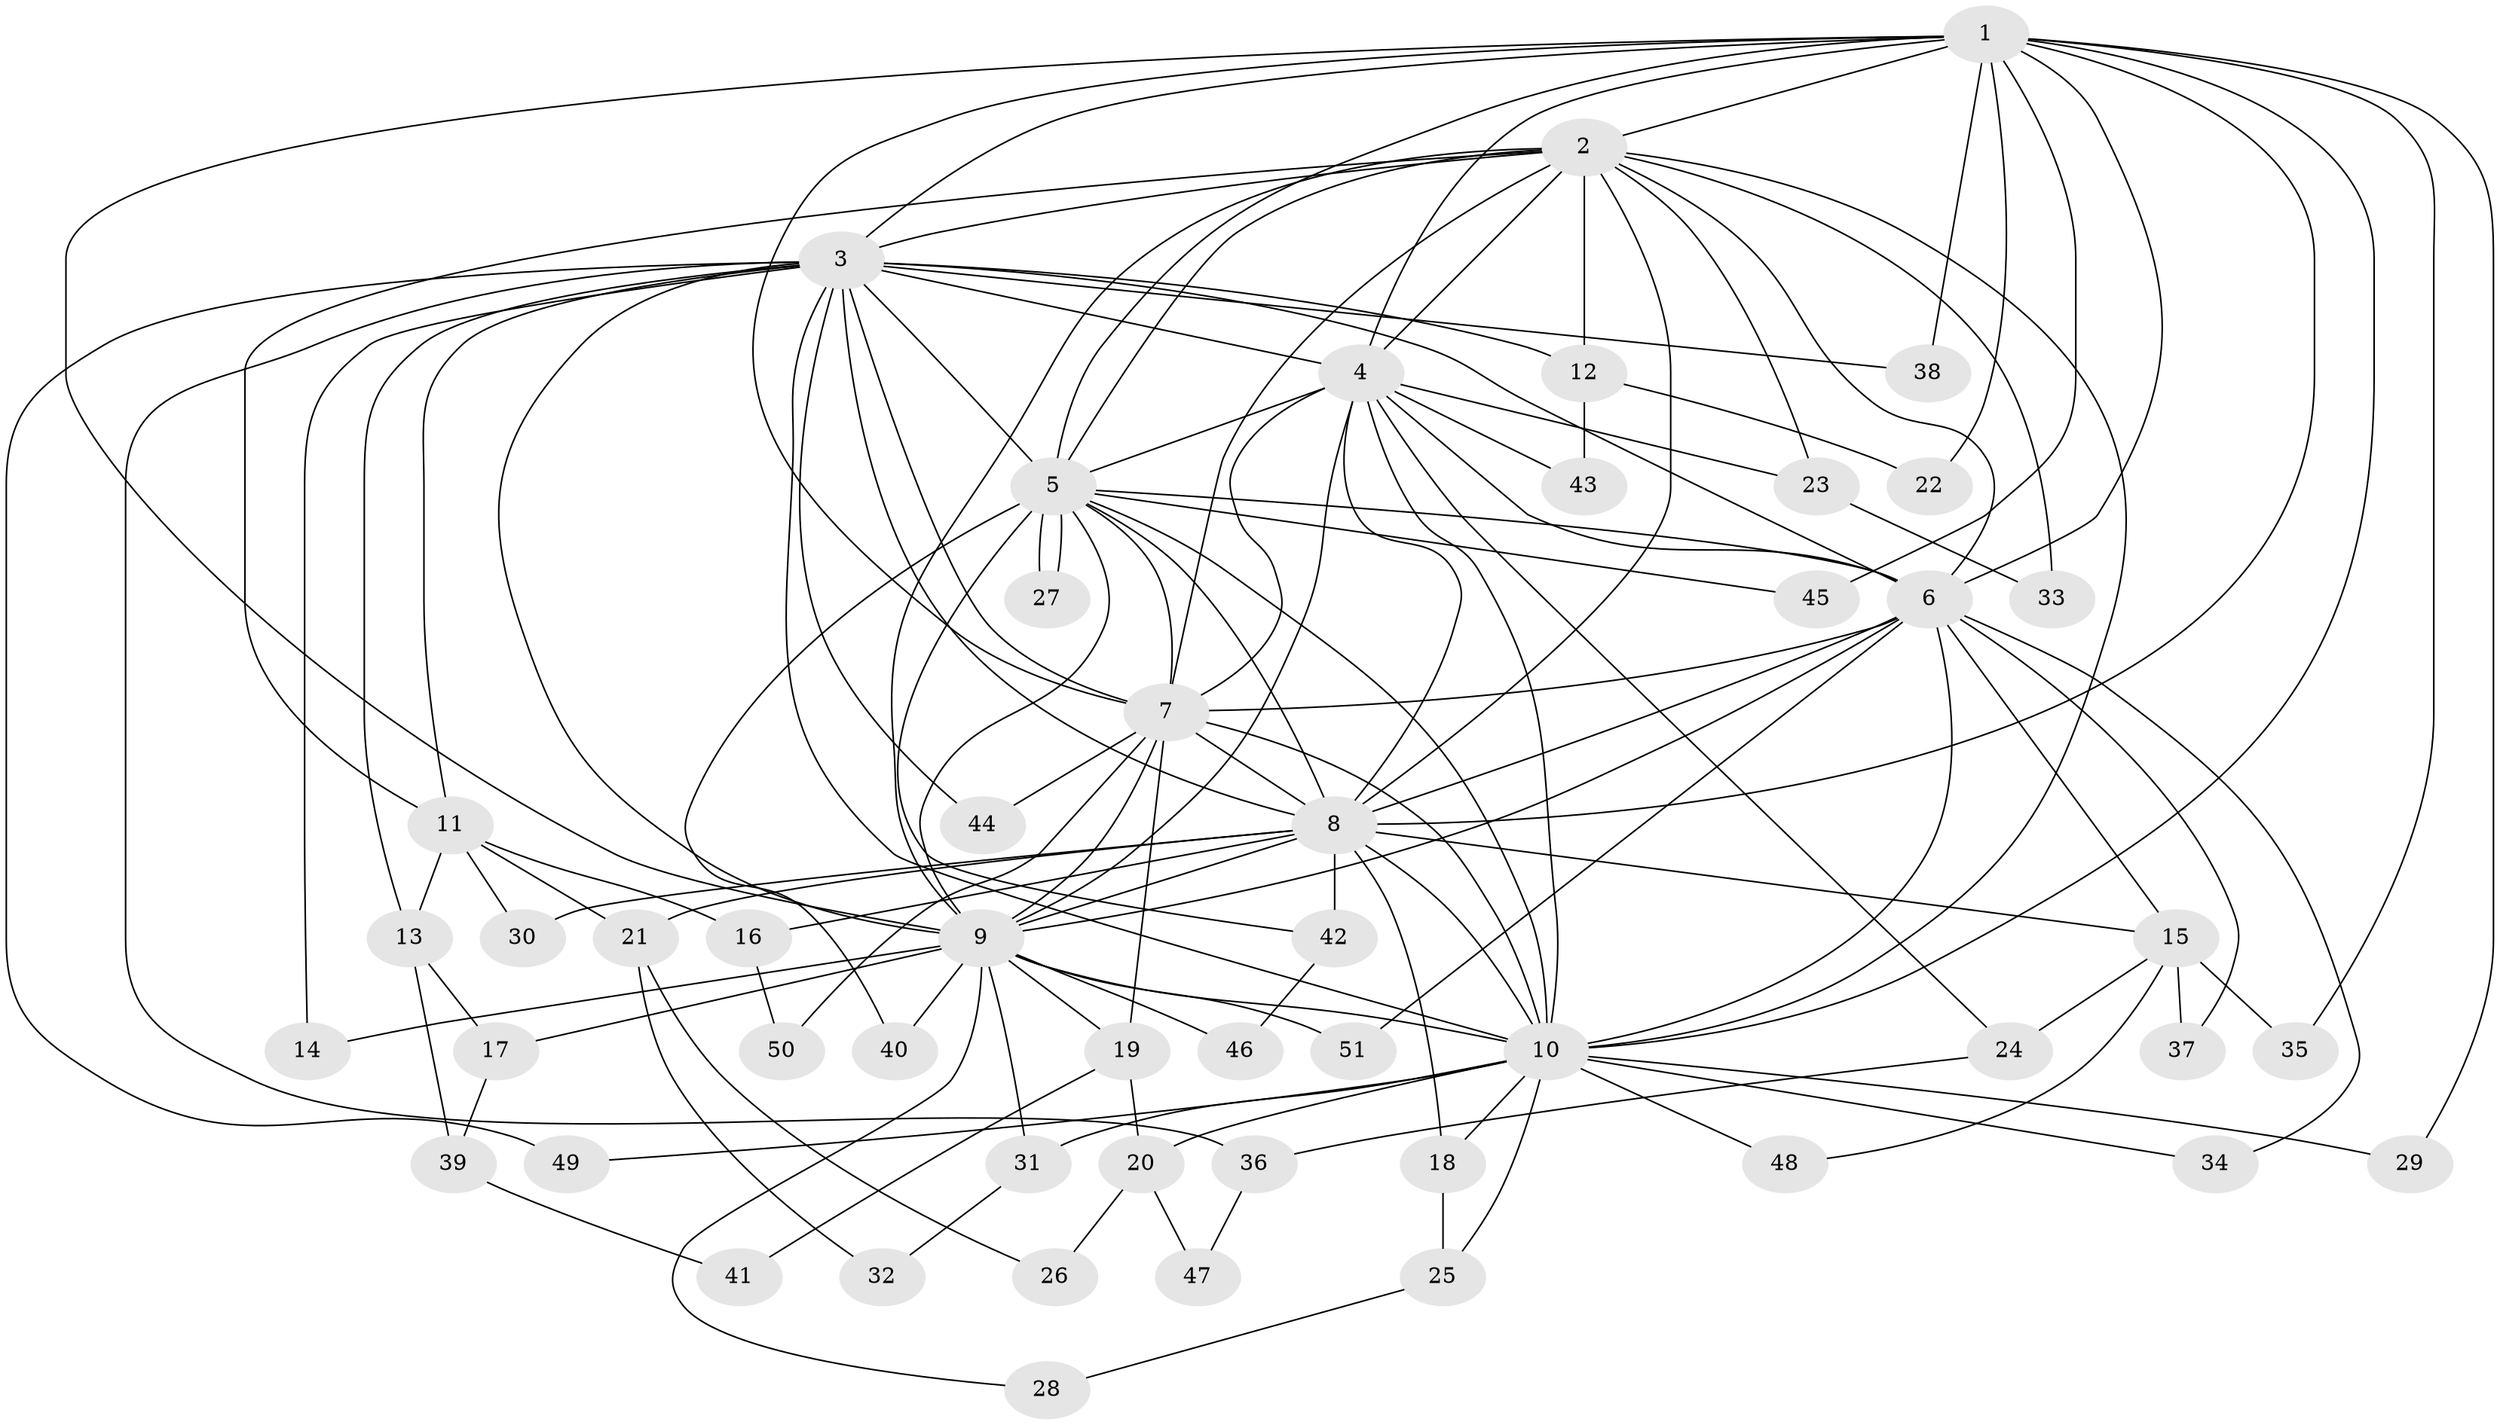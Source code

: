 // coarse degree distribution, {6: 0.14285714285714285, 4: 0.14285714285714285, 3: 0.14285714285714285, 5: 0.09523809523809523, 10: 0.09523809523809523, 1: 0.09523809523809523, 2: 0.19047619047619047, 14: 0.047619047619047616, 9: 0.047619047619047616}
// Generated by graph-tools (version 1.1) at 2025/36/03/04/25 23:36:31]
// undirected, 51 vertices, 127 edges
graph export_dot {
  node [color=gray90,style=filled];
  1;
  2;
  3;
  4;
  5;
  6;
  7;
  8;
  9;
  10;
  11;
  12;
  13;
  14;
  15;
  16;
  17;
  18;
  19;
  20;
  21;
  22;
  23;
  24;
  25;
  26;
  27;
  28;
  29;
  30;
  31;
  32;
  33;
  34;
  35;
  36;
  37;
  38;
  39;
  40;
  41;
  42;
  43;
  44;
  45;
  46;
  47;
  48;
  49;
  50;
  51;
  1 -- 2;
  1 -- 3;
  1 -- 4;
  1 -- 5;
  1 -- 6;
  1 -- 7;
  1 -- 8;
  1 -- 9;
  1 -- 10;
  1 -- 22;
  1 -- 29;
  1 -- 35;
  1 -- 38;
  1 -- 45;
  2 -- 3;
  2 -- 4;
  2 -- 5;
  2 -- 6;
  2 -- 7;
  2 -- 8;
  2 -- 9;
  2 -- 10;
  2 -- 11;
  2 -- 12;
  2 -- 23;
  2 -- 33;
  3 -- 4;
  3 -- 5;
  3 -- 6;
  3 -- 7;
  3 -- 8;
  3 -- 9;
  3 -- 10;
  3 -- 11;
  3 -- 12;
  3 -- 13;
  3 -- 14;
  3 -- 36;
  3 -- 38;
  3 -- 44;
  3 -- 49;
  4 -- 5;
  4 -- 6;
  4 -- 7;
  4 -- 8;
  4 -- 9;
  4 -- 10;
  4 -- 23;
  4 -- 24;
  4 -- 43;
  5 -- 6;
  5 -- 7;
  5 -- 8;
  5 -- 9;
  5 -- 10;
  5 -- 27;
  5 -- 27;
  5 -- 40;
  5 -- 42;
  5 -- 45;
  6 -- 7;
  6 -- 8;
  6 -- 9;
  6 -- 10;
  6 -- 15;
  6 -- 34;
  6 -- 37;
  6 -- 51;
  7 -- 8;
  7 -- 9;
  7 -- 10;
  7 -- 19;
  7 -- 44;
  7 -- 50;
  8 -- 9;
  8 -- 10;
  8 -- 15;
  8 -- 16;
  8 -- 18;
  8 -- 21;
  8 -- 30;
  8 -- 42;
  9 -- 10;
  9 -- 14;
  9 -- 17;
  9 -- 19;
  9 -- 28;
  9 -- 31;
  9 -- 40;
  9 -- 46;
  9 -- 51;
  10 -- 18;
  10 -- 20;
  10 -- 25;
  10 -- 29;
  10 -- 31;
  10 -- 34;
  10 -- 48;
  10 -- 49;
  11 -- 13;
  11 -- 16;
  11 -- 21;
  11 -- 30;
  12 -- 22;
  12 -- 43;
  13 -- 17;
  13 -- 39;
  15 -- 24;
  15 -- 35;
  15 -- 37;
  15 -- 48;
  16 -- 50;
  17 -- 39;
  18 -- 25;
  19 -- 20;
  19 -- 41;
  20 -- 26;
  20 -- 47;
  21 -- 26;
  21 -- 32;
  23 -- 33;
  24 -- 36;
  25 -- 28;
  31 -- 32;
  36 -- 47;
  39 -- 41;
  42 -- 46;
}
